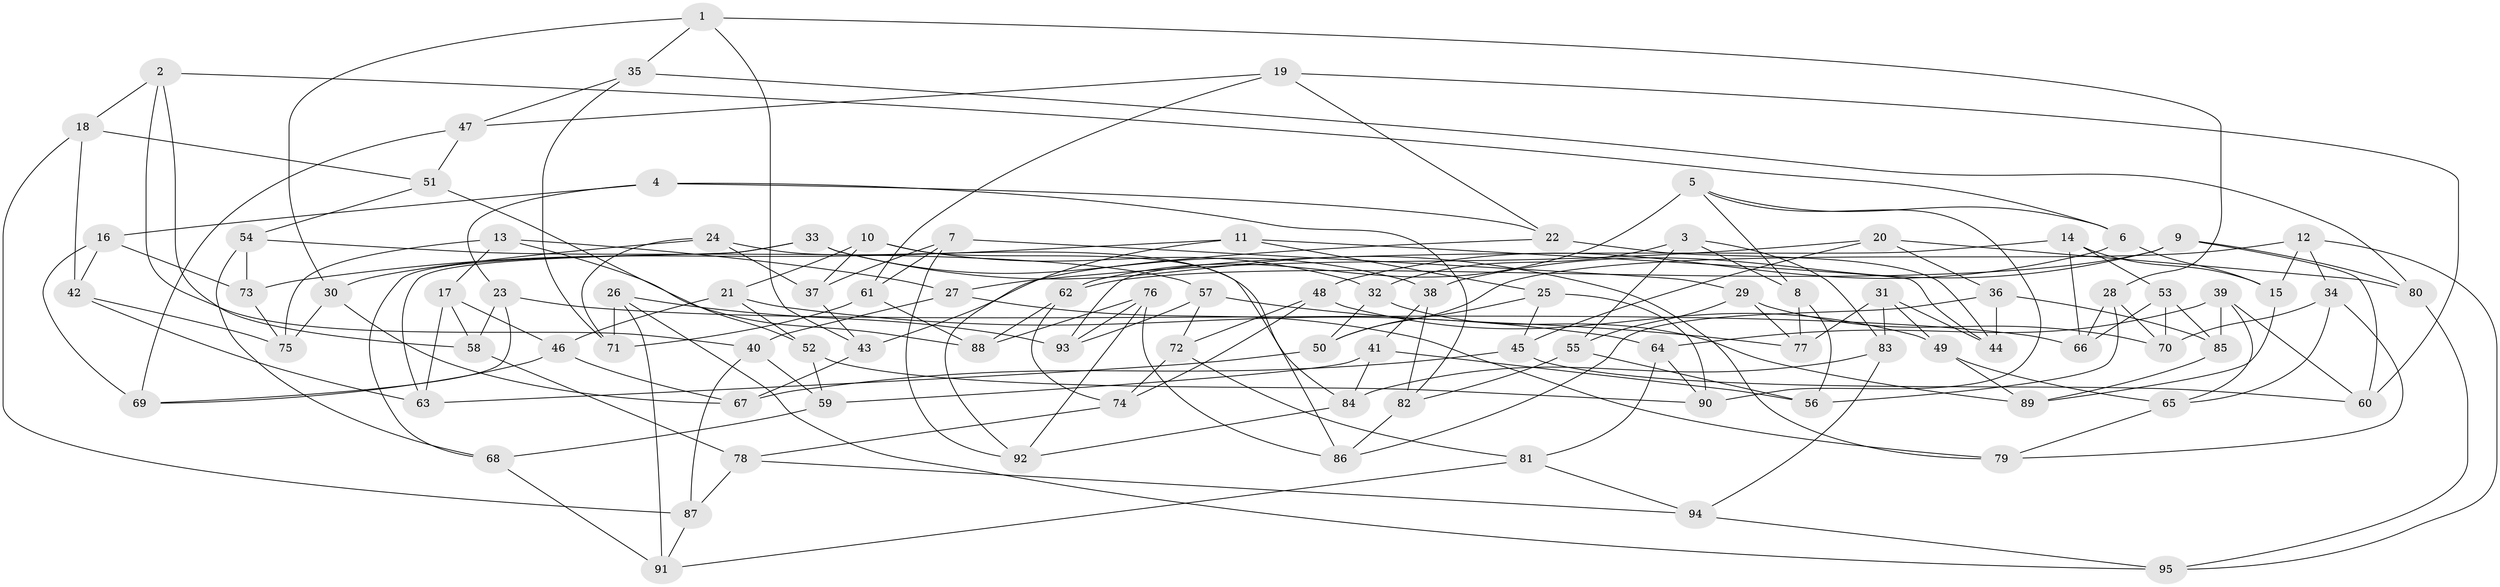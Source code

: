 // Generated by graph-tools (version 1.1) at 2025/02/03/09/25 03:02:57]
// undirected, 95 vertices, 190 edges
graph export_dot {
graph [start="1"]
  node [color=gray90,style=filled];
  1;
  2;
  3;
  4;
  5;
  6;
  7;
  8;
  9;
  10;
  11;
  12;
  13;
  14;
  15;
  16;
  17;
  18;
  19;
  20;
  21;
  22;
  23;
  24;
  25;
  26;
  27;
  28;
  29;
  30;
  31;
  32;
  33;
  34;
  35;
  36;
  37;
  38;
  39;
  40;
  41;
  42;
  43;
  44;
  45;
  46;
  47;
  48;
  49;
  50;
  51;
  52;
  53;
  54;
  55;
  56;
  57;
  58;
  59;
  60;
  61;
  62;
  63;
  64;
  65;
  66;
  67;
  68;
  69;
  70;
  71;
  72;
  73;
  74;
  75;
  76;
  77;
  78;
  79;
  80;
  81;
  82;
  83;
  84;
  85;
  86;
  87;
  88;
  89;
  90;
  91;
  92;
  93;
  94;
  95;
  1 -- 43;
  1 -- 28;
  1 -- 30;
  1 -- 35;
  2 -- 40;
  2 -- 58;
  2 -- 6;
  2 -- 18;
  3 -- 83;
  3 -- 8;
  3 -- 32;
  3 -- 55;
  4 -- 82;
  4 -- 16;
  4 -- 23;
  4 -- 22;
  5 -- 90;
  5 -- 62;
  5 -- 6;
  5 -- 8;
  6 -- 48;
  6 -- 15;
  7 -- 29;
  7 -- 92;
  7 -- 61;
  7 -- 37;
  8 -- 77;
  8 -- 56;
  9 -- 38;
  9 -- 60;
  9 -- 80;
  9 -- 62;
  10 -- 32;
  10 -- 37;
  10 -- 86;
  10 -- 21;
  11 -- 25;
  11 -- 44;
  11 -- 73;
  11 -- 92;
  12 -- 95;
  12 -- 34;
  12 -- 50;
  12 -- 15;
  13 -- 17;
  13 -- 75;
  13 -- 27;
  13 -- 88;
  14 -- 53;
  14 -- 93;
  14 -- 66;
  14 -- 15;
  15 -- 89;
  16 -- 69;
  16 -- 73;
  16 -- 42;
  17 -- 63;
  17 -- 58;
  17 -- 46;
  18 -- 42;
  18 -- 87;
  18 -- 51;
  19 -- 47;
  19 -- 61;
  19 -- 22;
  19 -- 60;
  20 -- 27;
  20 -- 80;
  20 -- 36;
  20 -- 45;
  21 -- 64;
  21 -- 46;
  21 -- 52;
  22 -- 44;
  22 -- 43;
  23 -- 69;
  23 -- 58;
  23 -- 66;
  24 -- 84;
  24 -- 37;
  24 -- 30;
  24 -- 71;
  25 -- 45;
  25 -- 50;
  25 -- 90;
  26 -- 95;
  26 -- 91;
  26 -- 93;
  26 -- 71;
  27 -- 40;
  27 -- 79;
  28 -- 66;
  28 -- 70;
  28 -- 56;
  29 -- 77;
  29 -- 70;
  29 -- 55;
  30 -- 75;
  30 -- 67;
  31 -- 77;
  31 -- 44;
  31 -- 83;
  31 -- 49;
  32 -- 89;
  32 -- 50;
  33 -- 68;
  33 -- 79;
  33 -- 38;
  33 -- 63;
  34 -- 79;
  34 -- 65;
  34 -- 70;
  35 -- 47;
  35 -- 71;
  35 -- 80;
  36 -- 86;
  36 -- 85;
  36 -- 44;
  37 -- 43;
  38 -- 82;
  38 -- 41;
  39 -- 65;
  39 -- 60;
  39 -- 64;
  39 -- 85;
  40 -- 59;
  40 -- 87;
  41 -- 84;
  41 -- 59;
  41 -- 56;
  42 -- 63;
  42 -- 75;
  43 -- 67;
  45 -- 60;
  45 -- 67;
  46 -- 69;
  46 -- 67;
  47 -- 69;
  47 -- 51;
  48 -- 49;
  48 -- 74;
  48 -- 72;
  49 -- 89;
  49 -- 65;
  50 -- 63;
  51 -- 52;
  51 -- 54;
  52 -- 59;
  52 -- 90;
  53 -- 66;
  53 -- 85;
  53 -- 70;
  54 -- 57;
  54 -- 68;
  54 -- 73;
  55 -- 56;
  55 -- 82;
  57 -- 72;
  57 -- 77;
  57 -- 93;
  58 -- 78;
  59 -- 68;
  61 -- 88;
  61 -- 71;
  62 -- 74;
  62 -- 88;
  64 -- 81;
  64 -- 90;
  65 -- 79;
  68 -- 91;
  72 -- 74;
  72 -- 81;
  73 -- 75;
  74 -- 78;
  76 -- 88;
  76 -- 92;
  76 -- 93;
  76 -- 86;
  78 -- 94;
  78 -- 87;
  80 -- 95;
  81 -- 94;
  81 -- 91;
  82 -- 86;
  83 -- 84;
  83 -- 94;
  84 -- 92;
  85 -- 89;
  87 -- 91;
  94 -- 95;
}
